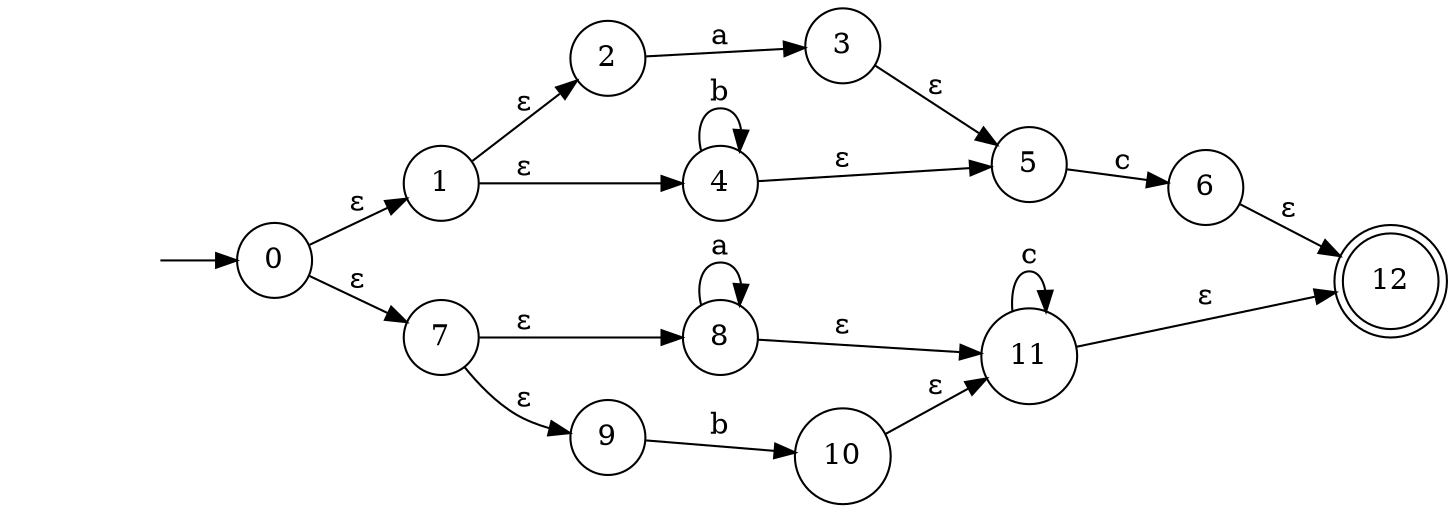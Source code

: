 digraph finite_state_machine { rankdir=LR
	node [shape=doublecircle]
	12

	node [shape=circle]
	fake0 [style=invisible]
	fake0 -> 0

	0 -> 1 [label="ε"] 
	0 -> 7 [label="ε"] 
	1 -> 2 [label="ε"] 
	1 -> 4 [label="ε"] 
	4 -> 5 [label="ε"] 
	4 -> 4 [label="b"] 
	3 -> 5 [label="ε"] 
	6 -> 12 [label="ε"] 
	7 -> 8 [label="ε"] 
	7 -> 9 [label="ε"] 
	8 -> 11 [label="ε"] 
	8 -> 8 [label="a"] 
	10 -> 11 [label="ε"] 
	11 -> 12 [label="ε"] 
	11 -> 11 [label="c"] 
	2 -> 3 [label="a"] 
	5 -> 6 [label="c"] 
	9 -> 10 [label="b"] 
}
